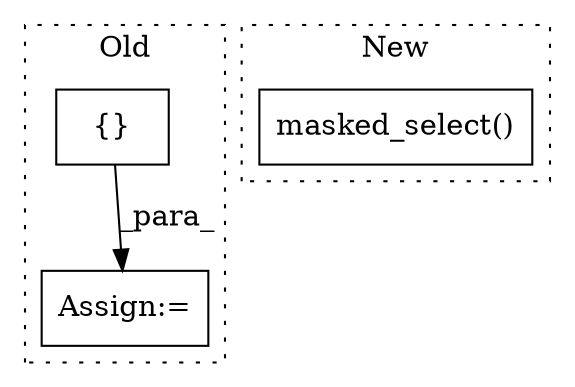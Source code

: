 digraph G {
subgraph cluster0 {
1 [label="{}" a="59" s="8102,8102" l="2,1" shape="box"];
3 [label="Assign:=" a="68" s="8099" l="3" shape="box"];
label = "Old";
style="dotted";
}
subgraph cluster1 {
2 [label="masked_select()" a="75" s="8439,8478" l="20,1" shape="box"];
label = "New";
style="dotted";
}
1 -> 3 [label="_para_"];
}